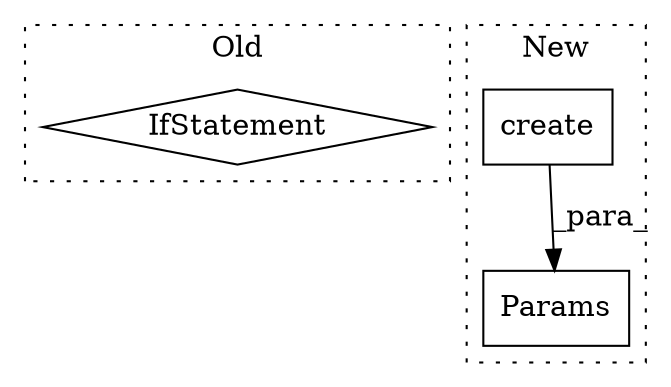 digraph G {
subgraph cluster0 {
1 [label="IfStatement" a="25" s="5017,5035" l="4,2" shape="diamond"];
label = "Old";
style="dotted";
}
subgraph cluster1 {
2 [label="Params" a="32" s="4677,4797" l="7,1" shape="box"];
3 [label="create" a="32" s="4703,4762" l="7,1" shape="box"];
label = "New";
style="dotted";
}
3 -> 2 [label="_para_"];
}